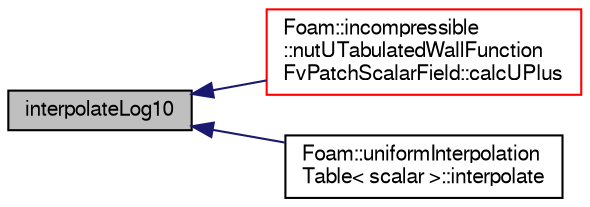 digraph "interpolateLog10"
{
  bgcolor="transparent";
  edge [fontname="FreeSans",fontsize="10",labelfontname="FreeSans",labelfontsize="10"];
  node [fontname="FreeSans",fontsize="10",shape=record];
  rankdir="LR";
  Node31 [label="interpolateLog10",height=0.2,width=0.4,color="black", fillcolor="grey75", style="filled", fontcolor="black"];
  Node31 -> Node32 [dir="back",color="midnightblue",fontsize="10",style="solid",fontname="FreeSans"];
  Node32 [label="Foam::incompressible\l::nutUTabulatedWallFunction\lFvPatchScalarField::calcUPlus",height=0.2,width=0.4,color="red",URL="$a30998.html#aa8fadcd32e1db33e529682e41f8e17d1",tooltip="Calculate wall u+ from table. "];
  Node31 -> Node36 [dir="back",color="midnightblue",fontsize="10",style="solid",fontname="FreeSans"];
  Node36 [label="Foam::uniformInterpolation\lTable\< scalar \>::interpolate",height=0.2,width=0.4,color="black",URL="$a26770.html#aa6dc5753f84d3ff9b4c413f76a5a84c3",tooltip="Interpolate. "];
}
